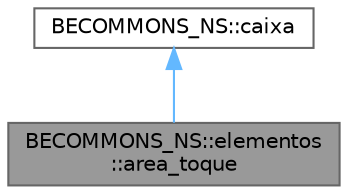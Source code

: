 digraph "BECOMMONS_NS::elementos::area_toque"
{
 // LATEX_PDF_SIZE
  bgcolor="transparent";
  edge [fontname=Helvetica,fontsize=10,labelfontname=Helvetica,labelfontsize=10];
  node [fontname=Helvetica,fontsize=10,shape=box,height=0.2,width=0.4];
  Node1 [id="Node000001",label="BECOMMONS_NS::elementos\l::area_toque",height=0.2,width=0.4,color="gray40", fillcolor="grey60", style="filled", fontcolor="black",tooltip=" "];
  Node2 -> Node1 [id="edge1_Node000001_Node000002",dir="back",color="steelblue1",style="solid",tooltip=" "];
  Node2 [id="Node000002",label="BECOMMONS_NS::caixa",height=0.2,width=0.4,color="gray40", fillcolor="white", style="filled",URL="$dc/d61/classBECOMMONS__NS_1_1caixa.html",tooltip="funciona como uma div em css"];
}
